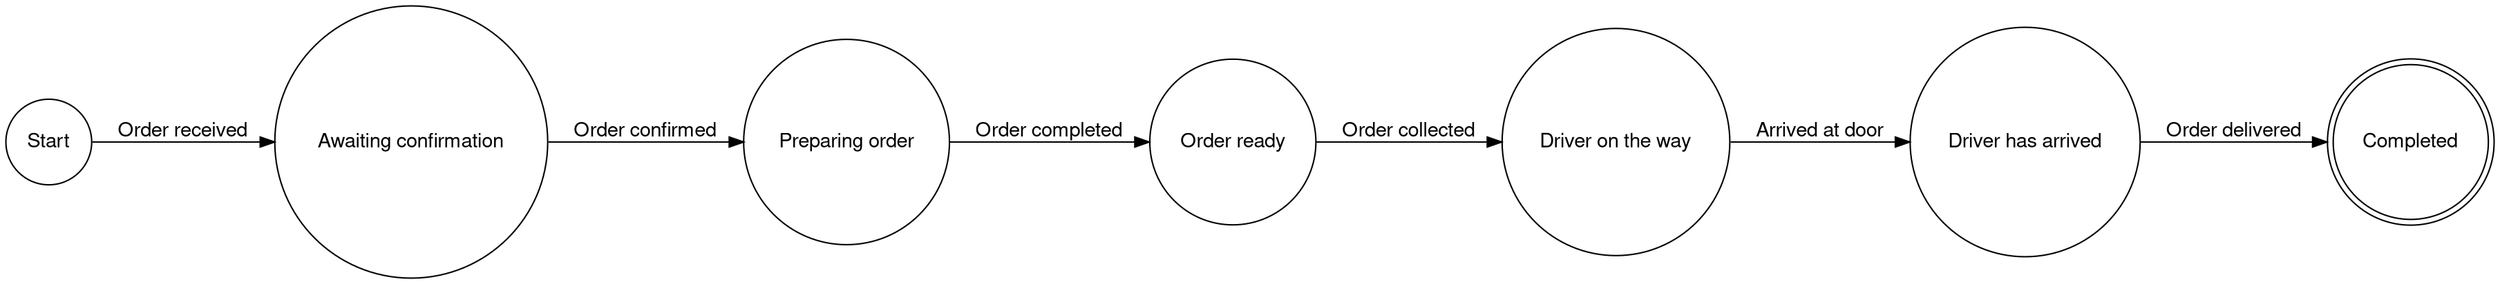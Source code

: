 digraph uber_eats_finite_state_machine {
	fontname="Helvetica,Arial,sans-serif"
	node [fontname="Helvetica,Arial,sans-serif"]
	edge [fontname="Helvetica,Arial,sans-serif"]
	rankdir=LR;
	node [shape = doublecircle]; Completed;
	node [shape = circle];
	Start -> "Awaiting confirmation" [label = "Order received"];
	"Awaiting confirmation" -> "Preparing order" [label = "Order confirmed"];
	"Preparing order" -> "Order ready" [label = "Order completed"];
	"Order ready" -> "Driver on the way" [label = "Order collected"];
	"Driver on the way" -> "Driver has arrived" [label = "Arrived at door"];
	"Driver has arrived" -> Completed [label = "Order delivered"];
}
